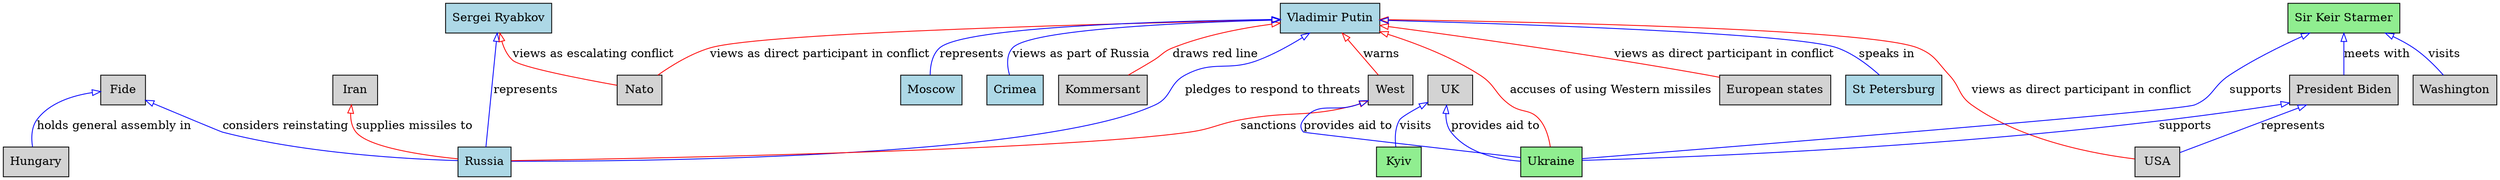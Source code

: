 digraph {
node[shape=box, style=filled];
edge[dir=back, arrowtail=empty];

Vladimir_Putin[label="Vladimir Putin", fillcolor=lightblue];
Kommersant[label="Kommersant", fillcolor=lightgray];
Russia[label="Russia", fillcolor=lightblue];
Ukraine[label="Ukraine", fillcolor=lightgreen];
Nato[label="Nato", fillcolor=lightgray];
USA[label="USA", fillcolor=lightgray];
European_states[label="European states", fillcolor=lightgray];
St_Petersburg[label="St Petersburg", fillcolor=lightblue];
Moscow[label="Moscow", fillcolor=lightblue];
Crimea[label="Crimea", fillcolor=lightblue];
West[label="West", fillcolor=lightgray];
Sergei_Ryabkov[label="Sergei Ryabkov", fillcolor=lightblue];
Sir_Keir_Starmer[label="Sir Keir Starmer", fillcolor=lightgreen];
President_Biden[label="President Biden", fillcolor=lightgray];
Washington[label="Washington", fillcolor=lightgray];
Hungary[label="Hungary", fillcolor=lightgray];
Fide[label="Fide", fillcolor=lightgray];
UK[label="UK", fillcolor=lightgray];
Kyiv[label="Kyiv", fillcolor=lightgreen];
Iran[label="Iran", fillcolor=lightgray];

Vladimir_Putin -> Kommersant[label="draws red line", color=red];
Vladimir_Putin -> West[label="warns", color=red];
Vladimir_Putin -> Ukraine[label="accuses of using Western missiles", color=red];
Vladimir_Putin -> Nato[label="views as direct participant in conflict", color=red];
Vladimir_Putin -> USA[label="views as direct participant in conflict", color=red];
Vladimir_Putin -> European_states[label="views as direct participant in conflict", color=red];
Vladimir_Putin -> Russia[label="pledges to respond to threats", color=blue];
Vladimir_Putin -> St_Petersburg[label="speaks in", color=blue];
Vladimir_Putin -> Moscow[label="represents", color=blue];
Vladimir_Putin -> Crimea[label="views as part of Russia", color=blue];

Sergei_Ryabkov -> Russia[label="represents", color=blue];
Sergei_Ryabkov -> Nato[label="views as escalating conflict", color=red];

Sir_Keir_Starmer -> President_Biden[label="meets with", color=blue];
Sir_Keir_Starmer -> Washington[label="visits", color=blue];
Sir_Keir_Starmer -> Ukraine[label="supports", color=blue];

President_Biden -> USA[label="represents", color=blue];
President_Biden -> Ukraine[label="supports", color=blue];

West -> Ukraine[label="provides aid to", color=blue];
West -> Russia[label="sanctions", color=red];

Fide -> Hungary[label="holds general assembly in", color=blue];
Fide -> Russia[label="considers reinstating", color=blue];

UK -> Kyiv[label="visits", color=blue];
UK -> Ukraine[label="provides aid to", color=blue];

Iran -> Russia[label="supplies missiles to", color=red];
}